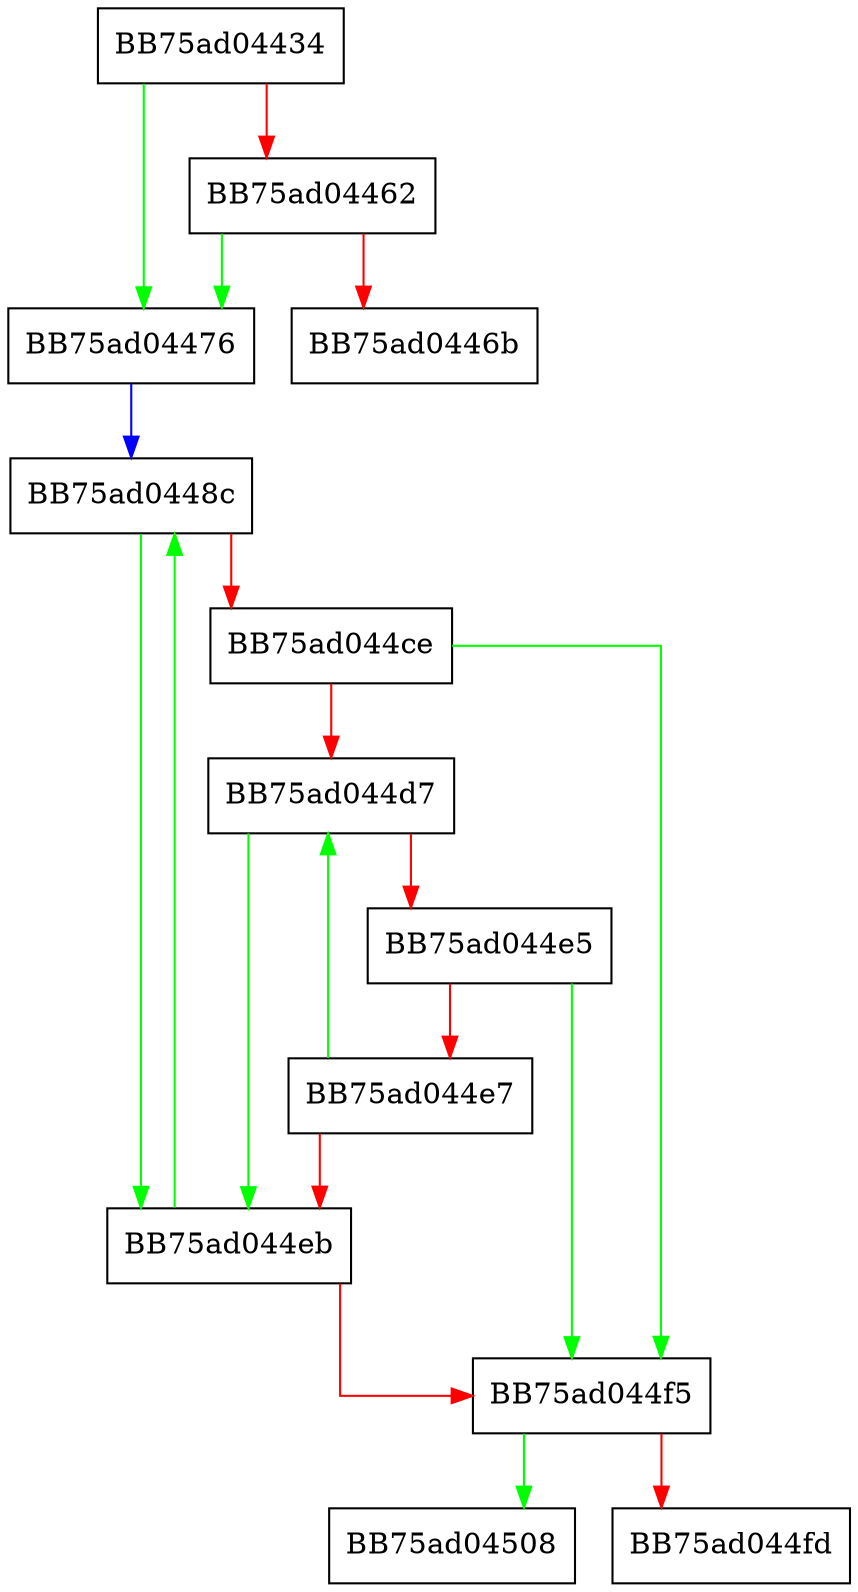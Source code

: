 digraph SymCryptFdefModSetRandomGeneric {
  node [shape="box"];
  graph [splines=ortho];
  BB75ad04434 -> BB75ad04476 [color="green"];
  BB75ad04434 -> BB75ad04462 [color="red"];
  BB75ad04462 -> BB75ad04476 [color="green"];
  BB75ad04462 -> BB75ad0446b [color="red"];
  BB75ad04476 -> BB75ad0448c [color="blue"];
  BB75ad0448c -> BB75ad044eb [color="green"];
  BB75ad0448c -> BB75ad044ce [color="red"];
  BB75ad044ce -> BB75ad044f5 [color="green"];
  BB75ad044ce -> BB75ad044d7 [color="red"];
  BB75ad044d7 -> BB75ad044eb [color="green"];
  BB75ad044d7 -> BB75ad044e5 [color="red"];
  BB75ad044e5 -> BB75ad044f5 [color="green"];
  BB75ad044e5 -> BB75ad044e7 [color="red"];
  BB75ad044e7 -> BB75ad044d7 [color="green"];
  BB75ad044e7 -> BB75ad044eb [color="red"];
  BB75ad044eb -> BB75ad0448c [color="green"];
  BB75ad044eb -> BB75ad044f5 [color="red"];
  BB75ad044f5 -> BB75ad04508 [color="green"];
  BB75ad044f5 -> BB75ad044fd [color="red"];
}